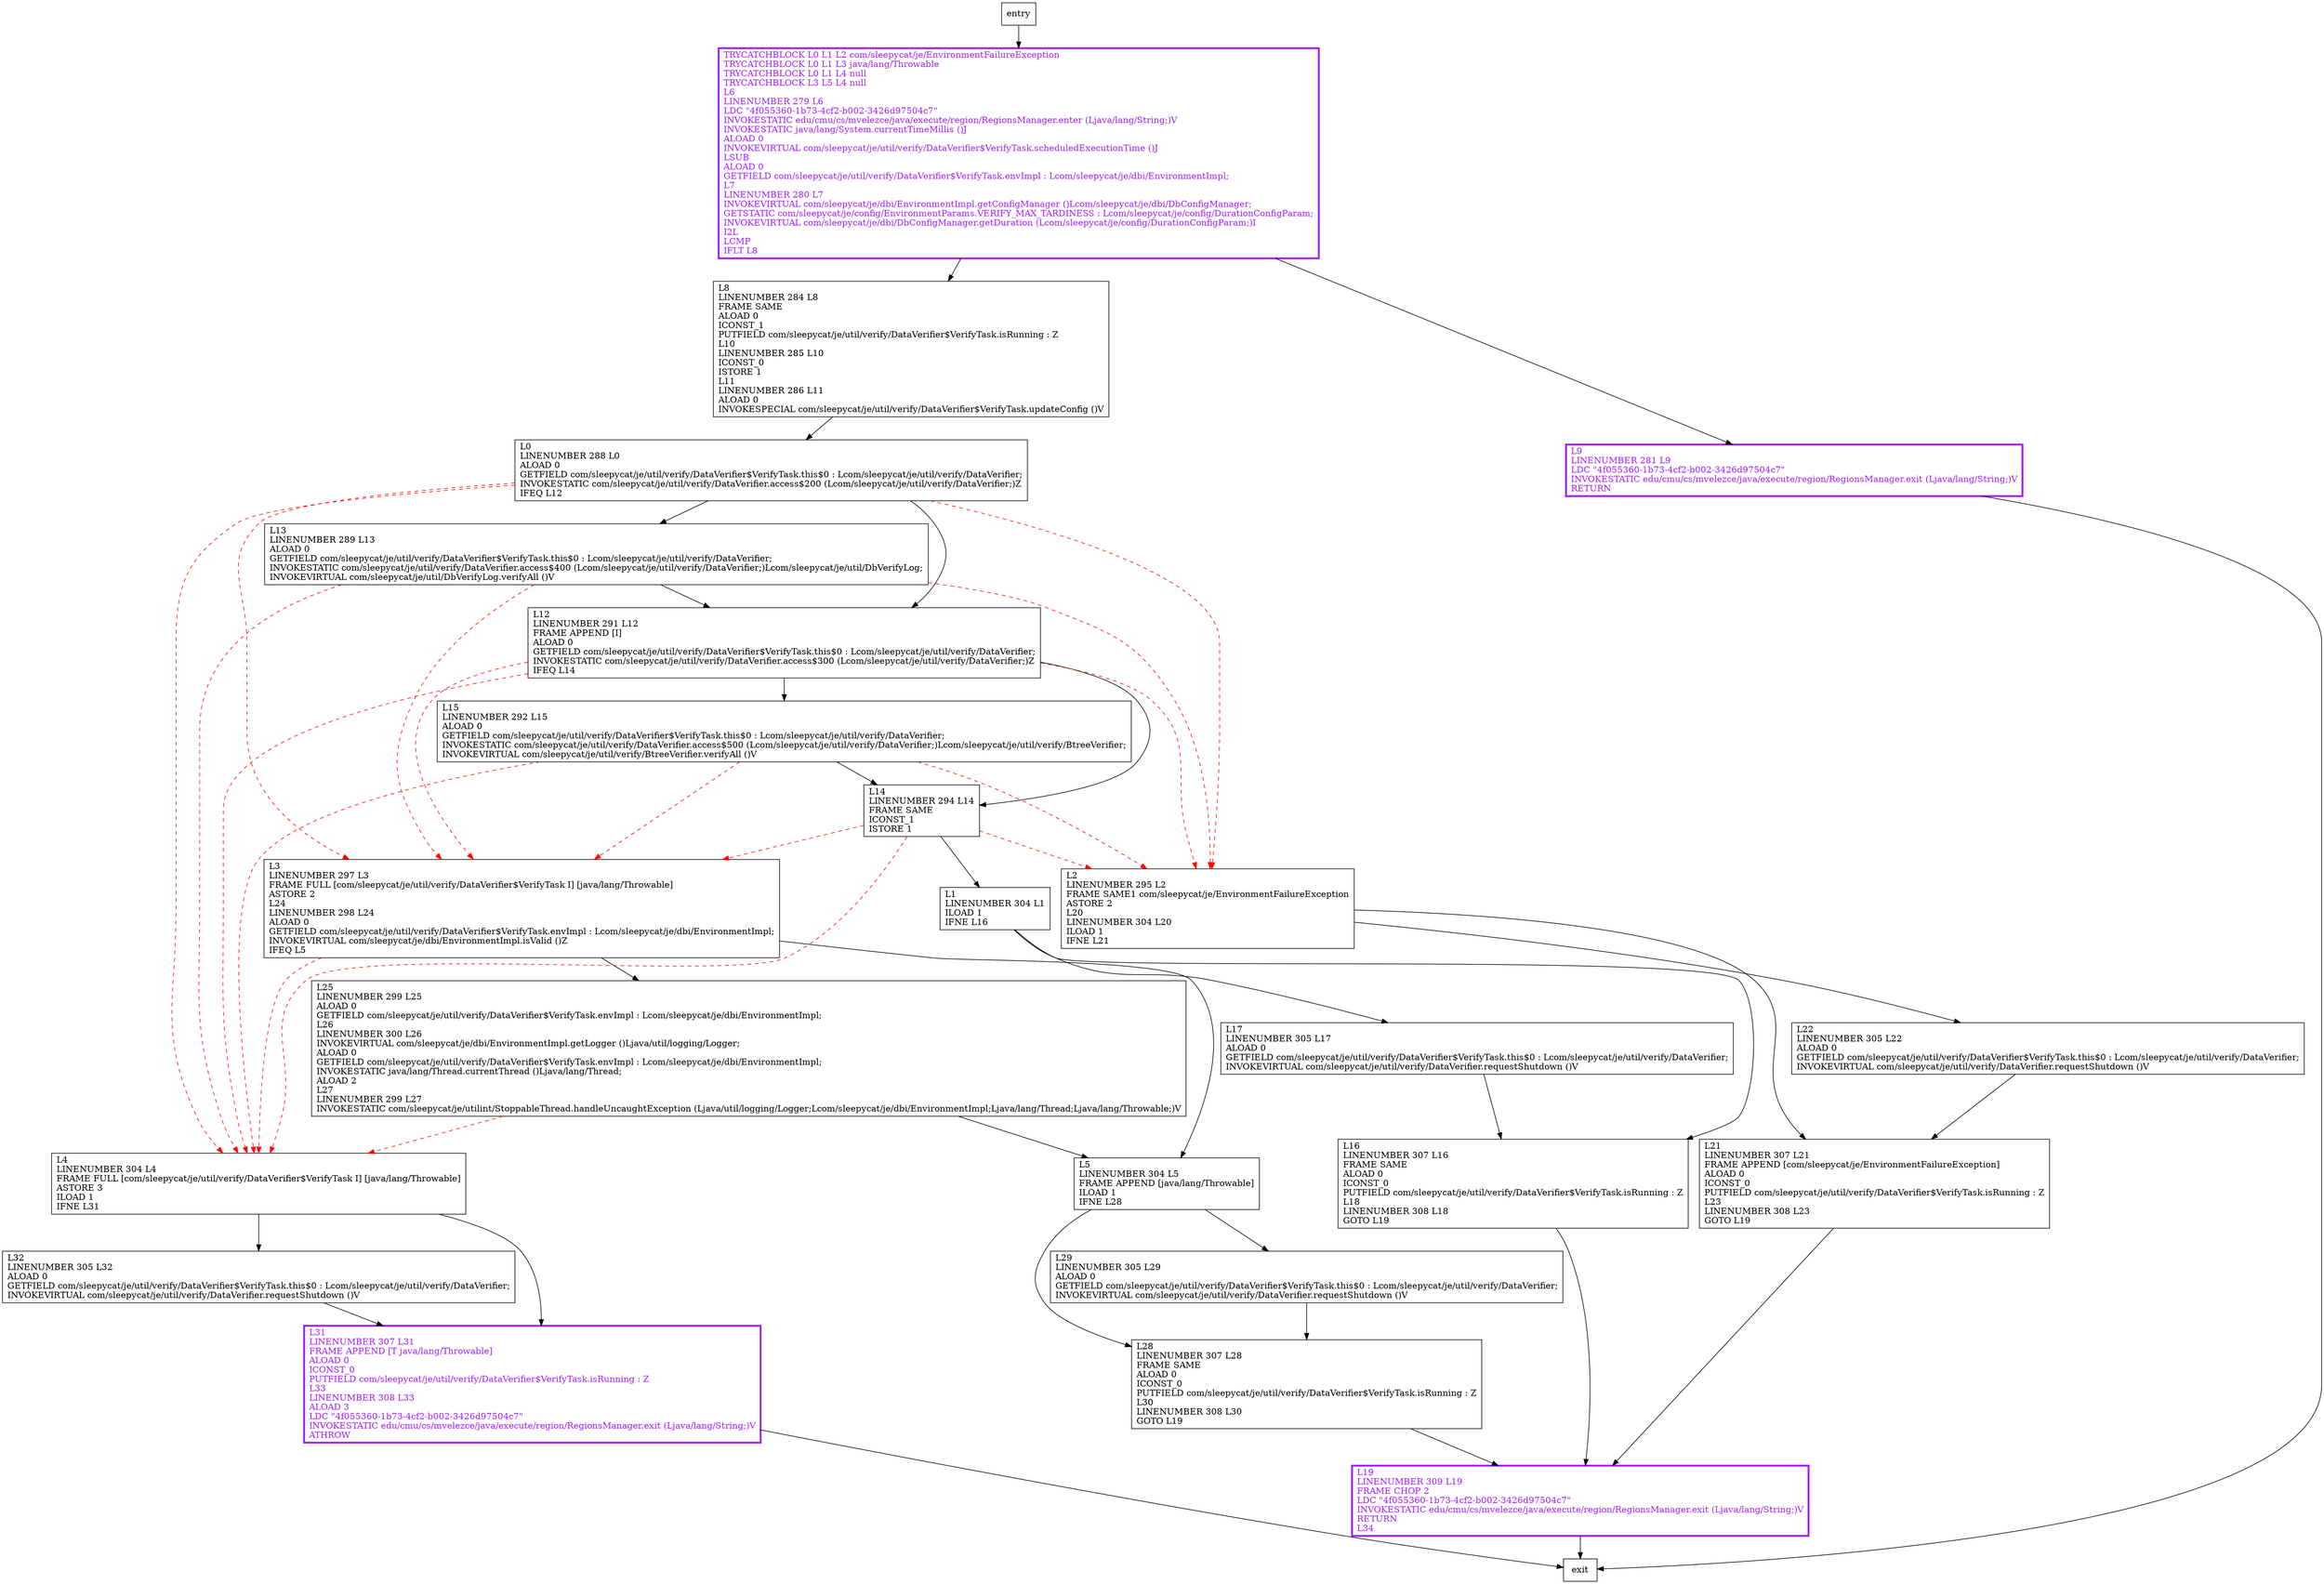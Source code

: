 digraph run {
node [shape=record];
2103750341 [label="L3\lLINENUMBER 297 L3\lFRAME FULL [com/sleepycat/je/util/verify/DataVerifier$VerifyTask I] [java/lang/Throwable]\lASTORE 2\lL24\lLINENUMBER 298 L24\lALOAD 0\lGETFIELD com/sleepycat/je/util/verify/DataVerifier$VerifyTask.envImpl : Lcom/sleepycat/je/dbi/EnvironmentImpl;\lINVOKEVIRTUAL com/sleepycat/je/dbi/EnvironmentImpl.isValid ()Z\lIFEQ L5\l"];
852310637 [label="L19\lLINENUMBER 309 L19\lFRAME CHOP 2\lLDC \"4f055360-1b73-4cf2-b002-3426d97504c7\"\lINVOKESTATIC edu/cmu/cs/mvelezce/java/execute/region/RegionsManager.exit (Ljava/lang/String;)V\lRETURN\lL34\l"];
2047647523 [label="L12\lLINENUMBER 291 L12\lFRAME APPEND [I]\lALOAD 0\lGETFIELD com/sleepycat/je/util/verify/DataVerifier$VerifyTask.this$0 : Lcom/sleepycat/je/util/verify/DataVerifier;\lINVOKESTATIC com/sleepycat/je/util/verify/DataVerifier.access$300 (Lcom/sleepycat/je/util/verify/DataVerifier;)Z\lIFEQ L14\l"];
2111589446 [label="L16\lLINENUMBER 307 L16\lFRAME SAME\lALOAD 0\lICONST_0\lPUTFIELD com/sleepycat/je/util/verify/DataVerifier$VerifyTask.isRunning : Z\lL18\lLINENUMBER 308 L18\lGOTO L19\l"];
1748571861 [label="L31\lLINENUMBER 307 L31\lFRAME APPEND [T java/lang/Throwable]\lALOAD 0\lICONST_0\lPUTFIELD com/sleepycat/je/util/verify/DataVerifier$VerifyTask.isRunning : Z\lL33\lLINENUMBER 308 L33\lALOAD 3\lLDC \"4f055360-1b73-4cf2-b002-3426d97504c7\"\lINVOKESTATIC edu/cmu/cs/mvelezce/java/execute/region/RegionsManager.exit (Ljava/lang/String;)V\lATHROW\l"];
1672946324 [label="L15\lLINENUMBER 292 L15\lALOAD 0\lGETFIELD com/sleepycat/je/util/verify/DataVerifier$VerifyTask.this$0 : Lcom/sleepycat/je/util/verify/DataVerifier;\lINVOKESTATIC com/sleepycat/je/util/verify/DataVerifier.access$500 (Lcom/sleepycat/je/util/verify/DataVerifier;)Lcom/sleepycat/je/util/verify/BtreeVerifier;\lINVOKEVIRTUAL com/sleepycat/je/util/verify/BtreeVerifier.verifyAll ()V\l"];
1569787608 [label="L28\lLINENUMBER 307 L28\lFRAME SAME\lALOAD 0\lICONST_0\lPUTFIELD com/sleepycat/je/util/verify/DataVerifier$VerifyTask.isRunning : Z\lL30\lLINENUMBER 308 L30\lGOTO L19\l"];
103486896 [label="L4\lLINENUMBER 304 L4\lFRAME FULL [com/sleepycat/je/util/verify/DataVerifier$VerifyTask I] [java/lang/Throwable]\lASTORE 3\lILOAD 1\lIFNE L31\l"];
1748245794 [label="L22\lLINENUMBER 305 L22\lALOAD 0\lGETFIELD com/sleepycat/je/util/verify/DataVerifier$VerifyTask.this$0 : Lcom/sleepycat/je/util/verify/DataVerifier;\lINVOKEVIRTUAL com/sleepycat/je/util/verify/DataVerifier.requestShutdown ()V\l"];
1280860361 [label="L32\lLINENUMBER 305 L32\lALOAD 0\lGETFIELD com/sleepycat/je/util/verify/DataVerifier$VerifyTask.this$0 : Lcom/sleepycat/je/util/verify/DataVerifier;\lINVOKEVIRTUAL com/sleepycat/je/util/verify/DataVerifier.requestShutdown ()V\l"];
1232488537 [label="L0\lLINENUMBER 288 L0\lALOAD 0\lGETFIELD com/sleepycat/je/util/verify/DataVerifier$VerifyTask.this$0 : Lcom/sleepycat/je/util/verify/DataVerifier;\lINVOKESTATIC com/sleepycat/je/util/verify/DataVerifier.access$200 (Lcom/sleepycat/je/util/verify/DataVerifier;)Z\lIFEQ L12\l"];
1997918750 [label="L21\lLINENUMBER 307 L21\lFRAME APPEND [com/sleepycat/je/EnvironmentFailureException]\lALOAD 0\lICONST_0\lPUTFIELD com/sleepycat/je/util/verify/DataVerifier$VerifyTask.isRunning : Z\lL23\lLINENUMBER 308 L23\lGOTO L19\l"];
2090734412 [label="L8\lLINENUMBER 284 L8\lFRAME SAME\lALOAD 0\lICONST_1\lPUTFIELD com/sleepycat/je/util/verify/DataVerifier$VerifyTask.isRunning : Z\lL10\lLINENUMBER 285 L10\lICONST_0\lISTORE 1\lL11\lLINENUMBER 286 L11\lALOAD 0\lINVOKESPECIAL com/sleepycat/je/util/verify/DataVerifier$VerifyTask.updateConfig ()V\l"];
1210025223 [label="TRYCATCHBLOCK L0 L1 L2 com/sleepycat/je/EnvironmentFailureException\lTRYCATCHBLOCK L0 L1 L3 java/lang/Throwable\lTRYCATCHBLOCK L0 L1 L4 null\lTRYCATCHBLOCK L3 L5 L4 null\lL6\lLINENUMBER 279 L6\lLDC \"4f055360-1b73-4cf2-b002-3426d97504c7\"\lINVOKESTATIC edu/cmu/cs/mvelezce/java/execute/region/RegionsManager.enter (Ljava/lang/String;)V\lINVOKESTATIC java/lang/System.currentTimeMillis ()J\lALOAD 0\lINVOKEVIRTUAL com/sleepycat/je/util/verify/DataVerifier$VerifyTask.scheduledExecutionTime ()J\lLSUB\lALOAD 0\lGETFIELD com/sleepycat/je/util/verify/DataVerifier$VerifyTask.envImpl : Lcom/sleepycat/je/dbi/EnvironmentImpl;\lL7\lLINENUMBER 280 L7\lINVOKEVIRTUAL com/sleepycat/je/dbi/EnvironmentImpl.getConfigManager ()Lcom/sleepycat/je/dbi/DbConfigManager;\lGETSTATIC com/sleepycat/je/config/EnvironmentParams.VERIFY_MAX_TARDINESS : Lcom/sleepycat/je/config/DurationConfigParam;\lINVOKEVIRTUAL com/sleepycat/je/dbi/DbConfigManager.getDuration (Lcom/sleepycat/je/config/DurationConfigParam;)I\lI2L\lLCMP\lIFLT L8\l"];
1991220670 [label="L1\lLINENUMBER 304 L1\lILOAD 1\lIFNE L16\l"];
617912476 [label="L9\lLINENUMBER 281 L9\lLDC \"4f055360-1b73-4cf2-b002-3426d97504c7\"\lINVOKESTATIC edu/cmu/cs/mvelezce/java/execute/region/RegionsManager.exit (Ljava/lang/String;)V\lRETURN\l"];
1671910916 [label="L14\lLINENUMBER 294 L14\lFRAME SAME\lICONST_1\lISTORE 1\l"];
361026885 [label="L29\lLINENUMBER 305 L29\lALOAD 0\lGETFIELD com/sleepycat/je/util/verify/DataVerifier$VerifyTask.this$0 : Lcom/sleepycat/je/util/verify/DataVerifier;\lINVOKEVIRTUAL com/sleepycat/je/util/verify/DataVerifier.requestShutdown ()V\l"];
207829670 [label="L5\lLINENUMBER 304 L5\lFRAME APPEND [java/lang/Throwable]\lILOAD 1\lIFNE L28\l"];
1873755342 [label="L13\lLINENUMBER 289 L13\lALOAD 0\lGETFIELD com/sleepycat/je/util/verify/DataVerifier$VerifyTask.this$0 : Lcom/sleepycat/je/util/verify/DataVerifier;\lINVOKESTATIC com/sleepycat/je/util/verify/DataVerifier.access$400 (Lcom/sleepycat/je/util/verify/DataVerifier;)Lcom/sleepycat/je/util/DbVerifyLog;\lINVOKEVIRTUAL com/sleepycat/je/util/DbVerifyLog.verifyAll ()V\l"];
114573885 [label="L25\lLINENUMBER 299 L25\lALOAD 0\lGETFIELD com/sleepycat/je/util/verify/DataVerifier$VerifyTask.envImpl : Lcom/sleepycat/je/dbi/EnvironmentImpl;\lL26\lLINENUMBER 300 L26\lINVOKEVIRTUAL com/sleepycat/je/dbi/EnvironmentImpl.getLogger ()Ljava/util/logging/Logger;\lALOAD 0\lGETFIELD com/sleepycat/je/util/verify/DataVerifier$VerifyTask.envImpl : Lcom/sleepycat/je/dbi/EnvironmentImpl;\lINVOKESTATIC java/lang/Thread.currentThread ()Ljava/lang/Thread;\lALOAD 2\lL27\lLINENUMBER 299 L27\lINVOKESTATIC com/sleepycat/je/utilint/StoppableThread.handleUncaughtException (Ljava/util/logging/Logger;Lcom/sleepycat/je/dbi/EnvironmentImpl;Ljava/lang/Thread;Ljava/lang/Throwable;)V\l"];
1795376767 [label="L17\lLINENUMBER 305 L17\lALOAD 0\lGETFIELD com/sleepycat/je/util/verify/DataVerifier$VerifyTask.this$0 : Lcom/sleepycat/je/util/verify/DataVerifier;\lINVOKEVIRTUAL com/sleepycat/je/util/verify/DataVerifier.requestShutdown ()V\l"];
1239891267 [label="L2\lLINENUMBER 295 L2\lFRAME SAME1 com/sleepycat/je/EnvironmentFailureException\lASTORE 2\lL20\lLINENUMBER 304 L20\lILOAD 1\lIFNE L21\l"];
entry;
exit;
2103750341 -> 103486896 [style=dashed, color=red]
2103750341 -> 114573885
2103750341 -> 207829670
852310637 -> exit
1748571861 -> exit
1672946324 -> 2103750341 [style=dashed, color=red]
1672946324 -> 1671910916
1672946324 -> 103486896 [style=dashed, color=red]
1672946324 -> 1239891267 [style=dashed, color=red]
103486896 -> 1748571861
103486896 -> 1280860361
1748245794 -> 1997918750
1232488537 -> 2047647523
1232488537 -> 2103750341 [style=dashed, color=red]
1232488537 -> 103486896 [style=dashed, color=red]
1232488537 -> 1873755342
1232488537 -> 1239891267 [style=dashed, color=red]
1997918750 -> 852310637
1210025223 -> 617912476
1210025223 -> 2090734412
617912476 -> exit
361026885 -> 1569787608
207829670 -> 1569787608
207829670 -> 361026885
1873755342 -> 2047647523
1873755342 -> 2103750341 [style=dashed, color=red]
1873755342 -> 103486896 [style=dashed, color=red]
1873755342 -> 1239891267 [style=dashed, color=red]
114573885 -> 103486896 [style=dashed, color=red]
114573885 -> 207829670
1795376767 -> 2111589446
2047647523 -> 2103750341 [style=dashed, color=red]
2047647523 -> 1671910916
2047647523 -> 1672946324
2047647523 -> 103486896 [style=dashed, color=red]
2047647523 -> 1239891267 [style=dashed, color=red]
2111589446 -> 852310637
1569787608 -> 852310637
1280860361 -> 1748571861
2090734412 -> 1232488537
entry -> 1210025223
1991220670 -> 2111589446
1991220670 -> 1795376767
1671910916 -> 2103750341 [style=dashed, color=red]
1671910916 -> 1991220670
1671910916 -> 103486896 [style=dashed, color=red]
1671910916 -> 1239891267 [style=dashed, color=red]
1239891267 -> 1748245794
1239891267 -> 1997918750
852310637[fontcolor="purple", penwidth=3, color="purple"];
1210025223[fontcolor="purple", penwidth=3, color="purple"];
1748571861[fontcolor="purple", penwidth=3, color="purple"];
617912476[fontcolor="purple", penwidth=3, color="purple"];
}
